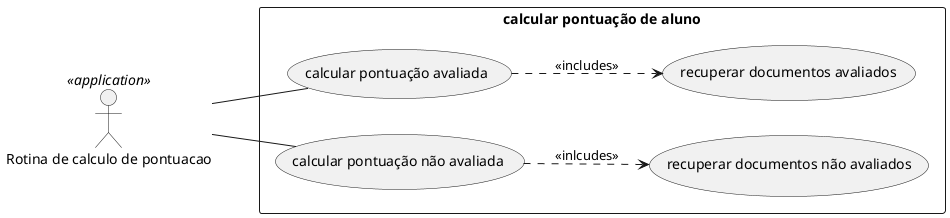 @startuml
left to right direction
skinparam packagestyle rectangle
:Rotina de calculo de pontuacao: <<application>> as pontuacao
rectangle "calcular pontuação de aluno" {
  pontuacao -- (calcular pontuação avaliada)
  pontuacao -- (calcular pontuação não avaliada)
  (calcular pontuação avaliada) ..> (recuperar documentos avaliados): <<includes>>
  (calcular pontuação não avaliada) ..> (recuperar documentos não avaliados): <<inlcudes>>
}
@enduml